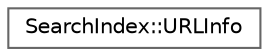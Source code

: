 digraph "Graphical Class Hierarchy"
{
 // INTERACTIVE_SVG=YES
 // LATEX_PDF_SIZE
  bgcolor="transparent";
  edge [fontname=Helvetica,fontsize=10,labelfontname=Helvetica,labelfontsize=10];
  node [fontname=Helvetica,fontsize=10,shape=box,height=0.2,width=0.4];
  rankdir="LR";
  Node0 [label="SearchIndex::URLInfo",height=0.2,width=0.4,color="grey40", fillcolor="white", style="filled",URL="$d9/d5e/struct_search_index_1_1_u_r_l_info.html",tooltip=" "];
}
